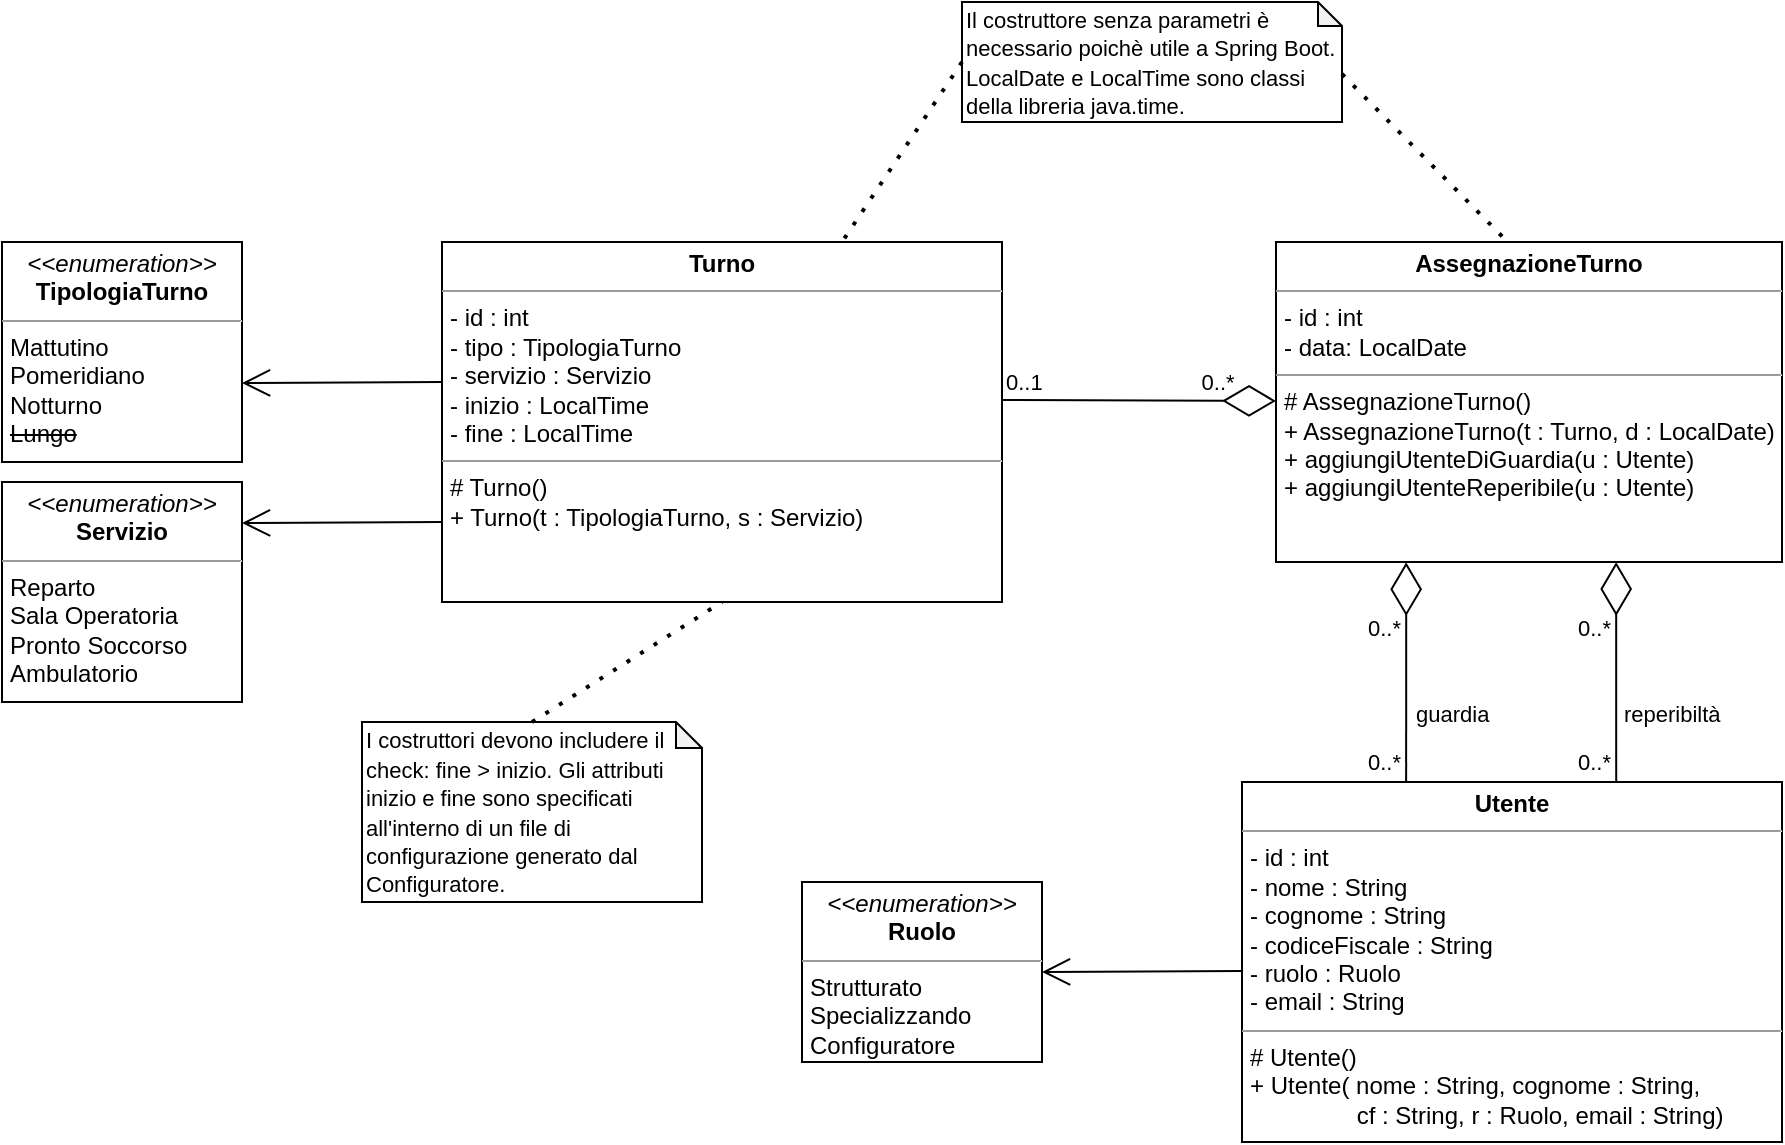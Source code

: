 <mxfile version="20.3.0" type="device"><diagram id="C5RBs43oDa-KdzZeNtuy" name="Page-1"><mxGraphModel dx="868" dy="1673" grid="1" gridSize="10" guides="1" tooltips="1" connect="1" arrows="1" fold="1" page="1" pageScale="1" pageWidth="827" pageHeight="1169" math="0" shadow="0"><root><mxCell id="WIyWlLk6GJQsqaUBKTNV-0"/><mxCell id="WIyWlLk6GJQsqaUBKTNV-1" parent="WIyWlLk6GJQsqaUBKTNV-0"/><mxCell id="OqDdQIYf3nGac9mtWYJQ-0" value="" style="endArrow=diamondThin;endFill=0;endSize=24;html=1;rounded=0;entryX=0.53;entryY=1.011;entryDx=0;entryDy=0;entryPerimeter=0;exitX=0.693;exitY=0.389;exitDx=0;exitDy=0;exitPerimeter=0;" parent="WIyWlLk6GJQsqaUBKTNV-1" edge="1"><mxGeometry width="160" relative="1" as="geometry"><mxPoint x="827.11" y="390.02" as="sourcePoint"/><mxPoint x="827.09" y="240.0" as="targetPoint"/></mxGeometry></mxCell><mxCell id="DHuT0u7YXSu_nPEN7P2A-26" value="" style="endArrow=diamondThin;endFill=0;endSize=24;html=1;rounded=0;entryX=0.53;entryY=1.011;entryDx=0;entryDy=0;entryPerimeter=0;exitX=0.304;exitY=0.167;exitDx=0;exitDy=0;exitPerimeter=0;" parent="WIyWlLk6GJQsqaUBKTNV-1" edge="1"><mxGeometry width="160" relative="1" as="geometry"><mxPoint x="722.08" y="350.06" as="sourcePoint"/><mxPoint x="722.09" y="240.09" as="targetPoint"/></mxGeometry></mxCell><mxCell id="DHuT0u7YXSu_nPEN7P2A-0" value="&lt;p style=&quot;margin:0px;margin-top:4px;text-align:center;&quot;&gt;&lt;i&gt;&amp;lt;&amp;lt;enumeration&amp;gt;&amp;gt;&lt;/i&gt;&lt;br&gt;&lt;b&gt;TipologiaTurno&lt;/b&gt;&lt;/p&gt;&lt;hr size=&quot;1&quot;&gt;&lt;p style=&quot;margin:0px;margin-left:4px;&quot;&gt;Mattutino&lt;/p&gt;&lt;p style=&quot;margin:0px;margin-left:4px;&quot;&gt;&lt;/p&gt;&lt;p style=&quot;margin:0px;margin-left:4px;&quot;&gt;Pomeridiano&lt;/p&gt;&lt;p style=&quot;margin:0px;margin-left:4px;&quot;&gt;Notturno&lt;/p&gt;&lt;p style=&quot;margin:0px;margin-left:4px;&quot;&gt;&lt;strike&gt;Lungo&lt;/strike&gt;&lt;/p&gt;" style="verticalAlign=top;align=left;overflow=fill;fontSize=12;fontFamily=Helvetica;html=1;" parent="WIyWlLk6GJQsqaUBKTNV-1" vertex="1"><mxGeometry x="20" y="80" width="120" height="110" as="geometry"/></mxCell><mxCell id="DHuT0u7YXSu_nPEN7P2A-5" value="" style="endArrow=open;endFill=1;endSize=12;html=1;rounded=0;" parent="WIyWlLk6GJQsqaUBKTNV-1" edge="1"><mxGeometry width="160" relative="1" as="geometry"><mxPoint x="240" y="150" as="sourcePoint"/><mxPoint x="140" y="150.5" as="targetPoint"/></mxGeometry></mxCell><mxCell id="DHuT0u7YXSu_nPEN7P2A-6" value="&lt;p style=&quot;margin:0px;margin-top:4px;text-align:center;&quot;&gt;&lt;i&gt;&amp;lt;&amp;lt;enumeration&amp;gt;&amp;gt;&lt;/i&gt;&lt;br&gt;&lt;b&gt;Servizio&lt;/b&gt;&lt;/p&gt;&lt;hr size=&quot;1&quot;&gt;&lt;p style=&quot;margin:0px;margin-left:4px;&quot;&gt;Reparto&lt;/p&gt;&lt;p style=&quot;margin:0px;margin-left:4px;&quot;&gt;Sala Operatoria&lt;/p&gt;&lt;p style=&quot;margin:0px;margin-left:4px;&quot;&gt;Pronto Soccorso&lt;/p&gt;&lt;p style=&quot;margin:0px;margin-left:4px;&quot;&gt;Ambulatorio&lt;/p&gt;" style="verticalAlign=top;align=left;overflow=fill;fontSize=12;fontFamily=Helvetica;html=1;" parent="WIyWlLk6GJQsqaUBKTNV-1" vertex="1"><mxGeometry x="20" y="200" width="120" height="110" as="geometry"/></mxCell><mxCell id="DHuT0u7YXSu_nPEN7P2A-8" value="" style="endArrow=open;endFill=1;endSize=12;html=1;rounded=0;" parent="WIyWlLk6GJQsqaUBKTNV-1" edge="1"><mxGeometry width="160" relative="1" as="geometry"><mxPoint x="240" y="220" as="sourcePoint"/><mxPoint x="140" y="220.5" as="targetPoint"/></mxGeometry></mxCell><mxCell id="DHuT0u7YXSu_nPEN7P2A-9" value="" style="endArrow=diamondThin;endFill=0;endSize=24;html=1;rounded=0;exitX=1;exitY=0.439;exitDx=0;exitDy=0;exitPerimeter=0;" parent="WIyWlLk6GJQsqaUBKTNV-1" source="DHuT0u7YXSu_nPEN7P2A-14" edge="1"><mxGeometry width="160" relative="1" as="geometry"><mxPoint x="437" y="159.5" as="sourcePoint"/><mxPoint x="657" y="159.5" as="targetPoint"/></mxGeometry></mxCell><mxCell id="DHuT0u7YXSu_nPEN7P2A-10" value="&lt;font style=&quot;font-size: 11px;&quot;&gt;I costruttori devono includere il check: fine &amp;gt; inizio. Gli attributi inizio e fine sono specificati all'interno di un file di configurazione generato dal Configuratore.&lt;br&gt;&lt;/font&gt;" style="shape=note;whiteSpace=wrap;html=1;backgroundOutline=1;darkOpacity=0.05;align=left;size=13;" parent="WIyWlLk6GJQsqaUBKTNV-1" vertex="1"><mxGeometry x="200" y="320" width="170" height="90" as="geometry"/></mxCell><mxCell id="DHuT0u7YXSu_nPEN7P2A-11" value="" style="endArrow=none;dashed=1;html=1;dashPattern=1 3;strokeWidth=2;rounded=0;fontSize=11;entryX=0.5;entryY=1;entryDx=0;entryDy=0;exitX=0.5;exitY=0;exitDx=0;exitDy=0;exitPerimeter=0;" parent="WIyWlLk6GJQsqaUBKTNV-1" source="DHuT0u7YXSu_nPEN7P2A-10" target="DHuT0u7YXSu_nPEN7P2A-14" edge="1"><mxGeometry width="50" height="50" relative="1" as="geometry"><mxPoint x="300" y="360" as="sourcePoint"/><mxPoint x="350" y="310" as="targetPoint"/></mxGeometry></mxCell><mxCell id="DHuT0u7YXSu_nPEN7P2A-13" value="&lt;p style=&quot;margin:0px;margin-top:4px;text-align:center;&quot;&gt;&lt;b&gt;AssegnazioneTurno&lt;/b&gt;&lt;/p&gt;&lt;hr size=&quot;1&quot;&gt;&lt;p style=&quot;margin:0px;margin-left:4px;&quot;&gt;- id : int&lt;/p&gt;&lt;p style=&quot;margin:0px;margin-left:4px;&quot;&gt;- data: LocalDate&lt;/p&gt;&lt;hr size=&quot;1&quot;&gt;&lt;p style=&quot;margin:0px;margin-left:4px;&quot;&gt;# AssegnazioneTurno()&lt;/p&gt;&lt;p style=&quot;margin:0px;margin-left:4px;&quot;&gt;+ AssegnazioneTurno(t : Turno, d : LocalDate)&lt;/p&gt;&lt;p style=&quot;margin:0px;margin-left:4px;&quot;&gt;+ aggiungiUtenteDiGuardia(u : Utente)&lt;/p&gt;&lt;p style=&quot;margin:0px;margin-left:4px;&quot;&gt;+ aggiungiUtenteReperibile(u : Utente)&lt;/p&gt;" style="verticalAlign=top;align=left;overflow=fill;fontSize=12;fontFamily=Helvetica;html=1;" parent="WIyWlLk6GJQsqaUBKTNV-1" vertex="1"><mxGeometry x="657" y="80" width="253" height="160" as="geometry"/></mxCell><mxCell id="DHuT0u7YXSu_nPEN7P2A-14" value="&lt;p style=&quot;margin:0px;margin-top:4px;text-align:center;&quot;&gt;&lt;b&gt;Turno&lt;/b&gt;&lt;/p&gt;&lt;hr size=&quot;1&quot;&gt;&lt;p style=&quot;margin:0px;margin-left:4px;&quot;&gt;- id : int&lt;/p&gt;&lt;p style=&quot;margin:0px;margin-left:4px;&quot;&gt;&lt;span style=&quot;background-color: initial;&quot;&gt;- tipo : TipologiaTurno&lt;/span&gt;&lt;/p&gt;&lt;p style=&quot;margin:0px;margin-left:4px;&quot;&gt;- servizio : Servizio&lt;span style=&quot;background-color: initial;&quot;&gt;&lt;br&gt;&lt;/span&gt;&lt;/p&gt;&lt;p style=&quot;margin:0px;margin-left:4px;&quot;&gt;&lt;span style=&quot;background-color: initial;&quot;&gt;- inizio : LocalTime&lt;/span&gt;&lt;/p&gt;&lt;p style=&quot;margin:0px;margin-left:4px;&quot;&gt;&lt;span style=&quot;background-color: initial;&quot;&gt;- fine : LocalTime&lt;/span&gt;&lt;/p&gt;&lt;hr size=&quot;1&quot;&gt;&lt;p style=&quot;margin:0px;margin-left:4px;&quot;&gt;# Turno()&lt;/p&gt;&lt;p style=&quot;margin:0px;margin-left:4px;&quot;&gt;+ Turno(&lt;span style=&quot;background-color: initial;&quot;&gt;t : TipologiaTurno,&amp;nbsp;&lt;/span&gt;&lt;span style=&quot;background-color: initial;&quot;&gt;s : Servizio)&lt;/span&gt;&lt;/p&gt;&lt;div&gt;&lt;br&gt;&lt;/div&gt;" style="verticalAlign=top;align=left;overflow=fill;fontSize=12;fontFamily=Helvetica;html=1;" parent="WIyWlLk6GJQsqaUBKTNV-1" vertex="1"><mxGeometry x="240" y="80" width="280" height="180" as="geometry"/></mxCell><mxCell id="DHuT0u7YXSu_nPEN7P2A-17" value="&lt;font style=&quot;font-size: 11px;&quot;&gt;Il costruttore senza parametri è necessario poichè utile a Spring Boot.&lt;br&gt;LocalDate e LocalTime sono classi della libreria java.time.&lt;br&gt;&lt;/font&gt;" style="shape=note;whiteSpace=wrap;html=1;backgroundOutline=1;darkOpacity=0.05;align=left;size=12;labelPosition=center;verticalLabelPosition=middle;verticalAlign=middle;" parent="WIyWlLk6GJQsqaUBKTNV-1" vertex="1"><mxGeometry x="500" y="-40" width="190" height="60" as="geometry"/></mxCell><mxCell id="DHuT0u7YXSu_nPEN7P2A-18" value="" style="endArrow=none;dashed=1;html=1;dashPattern=1 3;strokeWidth=2;rounded=0;fontSize=11;entryX=0.451;entryY=-0.011;entryDx=0;entryDy=0;exitX=0;exitY=0;exitDx=190;exitDy=36;exitPerimeter=0;entryPerimeter=0;" parent="WIyWlLk6GJQsqaUBKTNV-1" source="DHuT0u7YXSu_nPEN7P2A-17" target="DHuT0u7YXSu_nPEN7P2A-13" edge="1"><mxGeometry width="50" height="50" relative="1" as="geometry"><mxPoint x="670" y="90" as="sourcePoint"/><mxPoint x="765" y="30" as="targetPoint"/></mxGeometry></mxCell><mxCell id="DHuT0u7YXSu_nPEN7P2A-19" value="" style="endArrow=none;dashed=1;html=1;dashPattern=1 3;strokeWidth=2;rounded=0;fontSize=11;exitX=0;exitY=0.5;exitDx=0;exitDy=0;exitPerimeter=0;" parent="WIyWlLk6GJQsqaUBKTNV-1" source="DHuT0u7YXSu_nPEN7P2A-17" target="DHuT0u7YXSu_nPEN7P2A-14" edge="1"><mxGeometry width="50" height="50" relative="1" as="geometry"><mxPoint x="414" y="-50" as="sourcePoint"/><mxPoint x="495.103" y="63.91" as="targetPoint"/></mxGeometry></mxCell><mxCell id="DHuT0u7YXSu_nPEN7P2A-21" value="&lt;p style=&quot;margin:0px;margin-top:4px;text-align:center;&quot;&gt;&lt;b&gt;Utente&lt;/b&gt;&lt;/p&gt;&lt;hr size=&quot;1&quot;&gt;&lt;p style=&quot;margin:0px;margin-left:4px;&quot;&gt;- id : int&lt;/p&gt;&lt;p style=&quot;margin:0px;margin-left:4px;&quot;&gt;&lt;span style=&quot;background-color: initial;&quot;&gt;- nome : String&lt;/span&gt;&lt;/p&gt;&lt;p style=&quot;margin:0px;margin-left:4px;&quot;&gt;&lt;span style=&quot;background-color: initial;&quot;&gt;- cognome : String&lt;/span&gt;&lt;/p&gt;&lt;p style=&quot;margin:0px;margin-left:4px;&quot;&gt;&lt;span style=&quot;background-color: initial;&quot;&gt;- codiceFiscale : String&lt;/span&gt;&lt;/p&gt;&lt;p style=&quot;margin:0px;margin-left:4px;&quot;&gt;&lt;span style=&quot;background-color: initial;&quot;&gt;- ruolo : Ruolo&lt;/span&gt;&lt;/p&gt;&lt;p style=&quot;margin:0px;margin-left:4px;&quot;&gt;&lt;span style=&quot;background-color: initial;&quot;&gt;- email : String&lt;/span&gt;&lt;/p&gt;&lt;hr size=&quot;1&quot;&gt;&lt;p style=&quot;margin:0px;margin-left:4px;&quot;&gt;# Utente()&lt;/p&gt;&lt;p style=&quot;margin:0px;margin-left:4px;&quot;&gt;+ Utente( nome : String, cognome : String,&amp;nbsp;&lt;/p&gt;&lt;p style=&quot;margin:0px;margin-left:4px;&quot;&gt;&lt;span style=&quot;background-color: initial;&quot;&gt;&lt;span style=&quot;white-space: pre;&quot;&gt;&#9;&lt;span style=&quot;white-space: pre;&quot;&gt;&#9;&lt;/span&gt;&lt;/span&gt;cf : String, r : Ruolo,&amp;nbsp;&lt;/span&gt;&lt;span style=&quot;background-color: initial;&quot;&gt;email : String)&lt;/span&gt;&lt;/p&gt;" style="verticalAlign=top;align=left;overflow=fill;fontSize=12;fontFamily=Helvetica;html=1;" parent="WIyWlLk6GJQsqaUBKTNV-1" vertex="1"><mxGeometry x="640" y="350" width="270" height="180" as="geometry"/></mxCell><mxCell id="DHuT0u7YXSu_nPEN7P2A-23" value="&lt;p style=&quot;margin:0px;margin-top:4px;text-align:center;&quot;&gt;&lt;i&gt;&amp;lt;&amp;lt;enumeration&amp;gt;&amp;gt;&lt;/i&gt;&lt;br&gt;&lt;b&gt;Ruolo&lt;/b&gt;&lt;/p&gt;&lt;hr size=&quot;1&quot;&gt;&lt;p style=&quot;margin:0px;margin-left:4px;&quot;&gt;Strutturato&lt;/p&gt;&lt;p style=&quot;margin:0px;margin-left:4px;&quot;&gt;Specializzando&lt;/p&gt;&lt;p style=&quot;margin:0px;margin-left:4px;&quot;&gt;Configuratore&lt;/p&gt;" style="verticalAlign=top;align=left;overflow=fill;fontSize=12;fontFamily=Helvetica;html=1;" parent="WIyWlLk6GJQsqaUBKTNV-1" vertex="1"><mxGeometry x="420" y="400" width="120" height="90" as="geometry"/></mxCell><mxCell id="DHuT0u7YXSu_nPEN7P2A-24" value="" style="endArrow=open;endFill=1;endSize=12;html=1;rounded=0;" parent="WIyWlLk6GJQsqaUBKTNV-1" edge="1"><mxGeometry width="160" relative="1" as="geometry"><mxPoint x="640" y="444.5" as="sourcePoint"/><mxPoint x="540" y="445" as="targetPoint"/></mxGeometry></mxCell><mxCell id="DHuT0u7YXSu_nPEN7P2A-28" value="0..1&lt;span style=&quot;white-space: pre;&quot;&gt;&#9;&lt;/span&gt;&lt;span style=&quot;white-space: pre;&quot;&gt;&#9;&lt;/span&gt;&lt;span style=&quot;white-space: pre;&quot;&gt;&#9;&lt;/span&gt;&lt;span style=&quot;white-space: pre;&quot;&gt;&#9;&lt;/span&gt;0..*" style="text;html=1;strokeColor=none;fillColor=none;align=left;verticalAlign=middle;whiteSpace=wrap;rounded=0;fontSize=11;" parent="WIyWlLk6GJQsqaUBKTNV-1" vertex="1"><mxGeometry x="520" y="140" width="140" height="20" as="geometry"/></mxCell><mxCell id="DHuT0u7YXSu_nPEN7P2A-30" value="0..*" style="text;html=1;strokeColor=none;fillColor=none;align=left;verticalAlign=middle;whiteSpace=wrap;rounded=0;fontSize=11;" parent="WIyWlLk6GJQsqaUBKTNV-1" vertex="1"><mxGeometry x="701" y="330" width="20" height="20" as="geometry"/></mxCell><mxCell id="DHuT0u7YXSu_nPEN7P2A-31" value="0..*" style="text;html=1;strokeColor=none;fillColor=none;align=left;verticalAlign=middle;whiteSpace=wrap;rounded=0;fontSize=11;" parent="WIyWlLk6GJQsqaUBKTNV-1" vertex="1"><mxGeometry x="701" y="263" width="26.5" height="20" as="geometry"/></mxCell><mxCell id="OqDdQIYf3nGac9mtWYJQ-2" value="0..*" style="text;html=1;strokeColor=none;fillColor=none;align=left;verticalAlign=middle;whiteSpace=wrap;rounded=0;fontSize=11;" parent="WIyWlLk6GJQsqaUBKTNV-1" vertex="1"><mxGeometry x="806" y="330" width="20" height="20" as="geometry"/></mxCell><mxCell id="OqDdQIYf3nGac9mtWYJQ-3" value="0..*" style="text;html=1;strokeColor=none;fillColor=none;align=left;verticalAlign=middle;whiteSpace=wrap;rounded=0;fontSize=11;" parent="WIyWlLk6GJQsqaUBKTNV-1" vertex="1"><mxGeometry x="806" y="263" width="26.5" height="20" as="geometry"/></mxCell><mxCell id="OqDdQIYf3nGac9mtWYJQ-4" value="guardia" style="text;html=1;strokeColor=none;fillColor=none;align=left;verticalAlign=middle;whiteSpace=wrap;rounded=0;fontSize=11;" parent="WIyWlLk6GJQsqaUBKTNV-1" vertex="1"><mxGeometry x="725" y="306" width="45" height="20" as="geometry"/></mxCell><mxCell id="OqDdQIYf3nGac9mtWYJQ-5" value="reperibiltà" style="text;html=1;strokeColor=none;fillColor=none;align=left;verticalAlign=middle;whiteSpace=wrap;rounded=0;fontSize=11;" parent="WIyWlLk6GJQsqaUBKTNV-1" vertex="1"><mxGeometry x="829" y="306" width="56" height="20" as="geometry"/></mxCell></root></mxGraphModel></diagram></mxfile>
